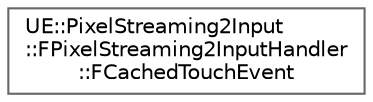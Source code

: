 digraph "Graphical Class Hierarchy"
{
 // INTERACTIVE_SVG=YES
 // LATEX_PDF_SIZE
  bgcolor="transparent";
  edge [fontname=Helvetica,fontsize=10,labelfontname=Helvetica,labelfontsize=10];
  node [fontname=Helvetica,fontsize=10,shape=box,height=0.2,width=0.4];
  rankdir="LR";
  Node0 [id="Node000000",label="UE::PixelStreaming2Input\l::FPixelStreaming2InputHandler\l::FCachedTouchEvent",height=0.2,width=0.4,color="grey40", fillcolor="white", style="filled",URL="$d4/dae/structUE_1_1PixelStreaming2Input_1_1FPixelStreaming2InputHandler_1_1FCachedTouchEvent.html",tooltip=" "];
}
